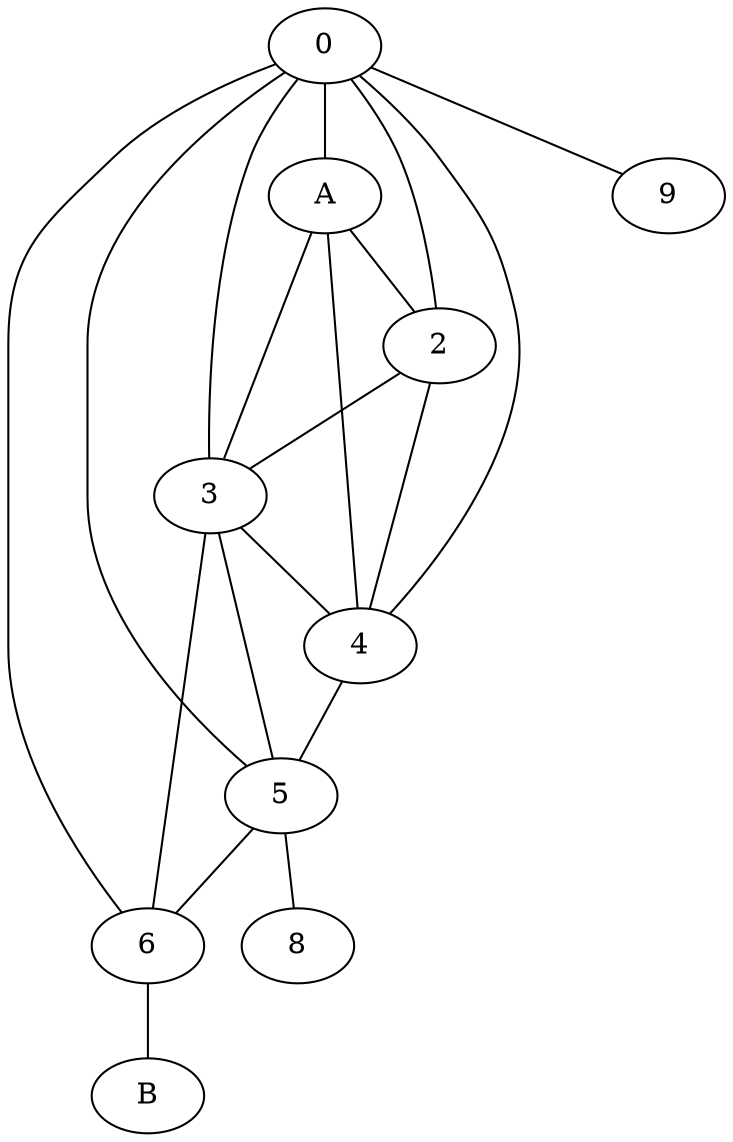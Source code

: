 strict graph "" {
	0	[CNOT_depol=0.98,
		F_g=0.98,
		F_prep=0.99,
		Fm=0.98,
		Latt=22,
		MP_to_IP=False,
		T1=0.1,
		T2=0.1,
		T3=0,
		T4=0,
		T_prep="6e-06",
		Tamp=9000000000,
		bell_swap_time="6e-06",
		bsm_deph=1,
		bsm_depol=0.98,
		bsm_prob=0.75,
		c=207110.19,
		dark_counts=10,
		distance=150,
		distillation_rounds=0,
		distillation_time="6e-06",
		eps_dist=0.05,
		eps_swap=0.05,
		epsilon_f=0.01,
		epsilon_p=0.02,
		general_distillation=True,
		initial_prep_time="6e-06",
		integration_time="3e-08",
		max_ELG_prob=0.999,
		max_global_prob=0.999,
		meas_deph=1,
		meas_depol=0.98,
		min_ELG_prob=0.9,
		min_global_prob=0.9,
		multi_threading=False,
		n=1,
		number_of_fibres=100000,
		opu_noise=0.9841678750368037,
		pdet=0.95,
		pem=0.95,
		pert=0,
		phase_uncertainty=14.3,
		photon_to_memory_deph=0.998,
		photon_to_memory_depol=0.998,
		pps=0.95,
		seq_distillation=True,
		simulation_type=MP,
		state_prep="Quantum object: dims = [[9, 9], [9, 9]], shape = (81, 81), type = oper, isherm = True
Qobj data =
[[0. 0. 0. ... 0. 0. 0.]
 [0. \
0. 0. ... 0. 0. 0.]
 [0. 0. 0. ... 0. 0. 0.]
 ...
 [0. 0. 0. ... 0. 0. 0.]
 [0. 0. 0. ... 0. 0. 0.]
 [0. 0. 0. ... 0. 0. 0.]]",
		symmetricoptimisation=False,
		target_state="Quantum object: dims = [[9, 9], [9, 9]], shape = (81, 81), type = oper, isherm = True
Qobj data =
[[0. 0. 0. ... 0. 0. 0.]
 [0. \
0. 0. ... 0. 0. 0.]
 [0. 0. 0. ... 0. 0. 0.]
 ...
 [0. 0. 0. ... 0. 0. 0.]
 [0. 0. 0. ... 0. 0. 0.]
 [0. 0. 0. ... 0. 0. 0.]]",
		threshold_fidelity=0.5,
		total_pruning=False,
		true_deterministic_delivery=False,
		type=T,
		uniform_sim=True,
		worst_case=False];
	A	[CNOT_depol=0.98,
		F_g=0.98,
		F_prep=0.99,
		Fm=0.98,
		Latt=22,
		MP_to_IP=False,
		T1=0.1,
		T2=0.1,
		T3=0,
		T4=0,
		T_prep="6e-06",
		Tamp=9000000000,
		bell_swap_time="6e-06",
		bsm_deph=1,
		bsm_depol=0.98,
		bsm_prob=0.75,
		c=207110.19,
		dark_counts=10,
		distance=150,
		distillation_rounds=0,
		distillation_time="6e-06",
		eps_dist=0.05,
		eps_swap=0.05,
		epsilon_f=0.01,
		epsilon_p=0.02,
		general_distillation=True,
		initial_prep_time="6e-06",
		integration_time="3e-08",
		max_ELG_prob=0.999,
		max_global_prob=0.999,
		meas_deph=1,
		meas_depol=0.98,
		min_ELG_prob=0.9,
		min_global_prob=0.9,
		multi_threading=False,
		n=1,
		number_of_fibres=100000,
		opu_noise=0.9841678750368037,
		pdet=0.95,
		pem=0.95,
		pert=0,
		phase_uncertainty=14.3,
		photon_to_memory_deph=0.998,
		photon_to_memory_depol=0.998,
		pps=0.95,
		seq_distillation=True,
		simulation_type=MP,
		state_prep="Quantum object: dims = [[9, 9], [9, 9]], shape = (81, 81), type = oper, isherm = True
Qobj data =
[[0. 0. 0. ... 0. 0. 0.]
 [0. \
0. 0. ... 0. 0. 0.]
 [0. 0. 0. ... 0. 0. 0.]
 ...
 [0. 0. 0. ... 0. 0. 0.]
 [0. 0. 0. ... 0. 0. 0.]
 [0. 0. 0. ... 0. 0. 0.]]",
		symmetricoptimisation=False,
		target_state="Quantum object: dims = [[9, 9], [9, 9]], shape = (81, 81), type = oper, isherm = True
Qobj data =
[[0. 0. 0. ... 0. 0. 0.]
 [0. \
0. 0. ... 0. 0. 0.]
 [0. 0. 0. ... 0. 0. 0.]
 ...
 [0. 0. 0. ... 0. 0. 0.]
 [0. 0. 0. ... 0. 0. 0.]
 [0. 0. 0. ... 0. 0. 0.]]",
		threshold_fidelity=0.5,
		total_pruning=False,
		true_deterministic_delivery=False,
		type=T,
		uniform_sim=True,
		worst_case=False];
	0 -- A	[customer=none,
		type=peer];
	2	[CNOT_depol=0.98,
		F_g=0.98,
		F_prep=0.99,
		Fm=0.98,
		Latt=22,
		MP_to_IP=False,
		T1=0.1,
		T2=0.1,
		T3=0,
		T4=0,
		T_prep="6e-06",
		Tamp=9000000000,
		bell_swap_time="6e-06",
		bsm_deph=1,
		bsm_depol=0.98,
		bsm_prob=0.75,
		c=207110.19,
		dark_counts=10,
		distance=150,
		distillation_rounds=0,
		distillation_time="6e-06",
		eps_dist=0.05,
		eps_swap=0.05,
		epsilon_f=0.01,
		epsilon_p=0.02,
		general_distillation=True,
		initial_prep_time="6e-06",
		integration_time="3e-08",
		max_ELG_prob=0.999,
		max_global_prob=0.999,
		meas_deph=1,
		meas_depol=0.98,
		min_ELG_prob=0.9,
		min_global_prob=0.9,
		multi_threading=False,
		n=1,
		number_of_fibres=100000,
		opu_noise=0.9841678750368037,
		pdet=0.95,
		pem=0.95,
		pert=0,
		phase_uncertainty=14.3,
		photon_to_memory_deph=0.998,
		photon_to_memory_depol=0.998,
		pps=0.95,
		seq_distillation=True,
		simulation_type=MP,
		state_prep="Quantum object: dims = [[9, 9], [9, 9]], shape = (81, 81), type = oper, isherm = True
Qobj data =
[[0. 0. 0. ... 0. 0. 0.]
 [0. \
0. 0. ... 0. 0. 0.]
 [0. 0. 0. ... 0. 0. 0.]
 ...
 [0. 0. 0. ... 0. 0. 0.]
 [0. 0. 0. ... 0. 0. 0.]
 [0. 0. 0. ... 0. 0. 0.]]",
		symmetricoptimisation=False,
		target_state="Quantum object: dims = [[9, 9], [9, 9]], shape = (81, 81), type = oper, isherm = True
Qobj data =
[[0. 0. 0. ... 0. 0. 0.]
 [0. \
0. 0. ... 0. 0. 0.]
 [0. 0. 0. ... 0. 0. 0.]
 ...
 [0. 0. 0. ... 0. 0. 0.]
 [0. 0. 0. ... 0. 0. 0.]
 [0. 0. 0. ... 0. 0. 0.]]",
		threshold_fidelity=0.5,
		total_pruning=False,
		true_deterministic_delivery=False,
		type=T,
		uniform_sim=True,
		worst_case=False];
	0 -- 2	[customer=none,
		type=peer];
	3	[CNOT_depol=0.98,
		F_g=0.98,
		F_prep=0.99,
		Fm=0.98,
		Latt=22,
		MP_to_IP=False,
		T1=0.1,
		T2=0.1,
		T3=0,
		T4=0,
		T_prep="6e-06",
		Tamp=9000000000,
		bell_swap_time="6e-06",
		bsm_deph=1,
		bsm_depol=0.98,
		bsm_prob=0.75,
		c=207110.19,
		dark_counts=10,
		distance=150,
		distillation_rounds=0,
		distillation_time="6e-06",
		eps_dist=0.05,
		eps_swap=0.05,
		epsilon_f=0.01,
		epsilon_p=0.02,
		general_distillation=True,
		initial_prep_time="6e-06",
		integration_time="3e-08",
		max_ELG_prob=0.999,
		max_global_prob=0.999,
		meas_deph=1,
		meas_depol=0.98,
		min_ELG_prob=0.9,
		min_global_prob=0.9,
		multi_threading=False,
		n=1,
		number_of_fibres=100000,
		opu_noise=0.9841678750368037,
		pdet=0.95,
		pem=0.95,
		pert=0,
		phase_uncertainty=14.3,
		photon_to_memory_deph=0.998,
		photon_to_memory_depol=0.998,
		pps=0.95,
		seq_distillation=True,
		simulation_type=MP,
		state_prep="Quantum object: dims = [[9, 9], [9, 9]], shape = (81, 81), type = oper, isherm = True
Qobj data =
[[0. 0. 0. ... 0. 0. 0.]
 [0. \
0. 0. ... 0. 0. 0.]
 [0. 0. 0. ... 0. 0. 0.]
 ...
 [0. 0. 0. ... 0. 0. 0.]
 [0. 0. 0. ... 0. 0. 0.]
 [0. 0. 0. ... 0. 0. 0.]]",
		symmetricoptimisation=False,
		target_state="Quantum object: dims = [[9, 9], [9, 9]], shape = (81, 81), type = oper, isherm = True
Qobj data =
[[0. 0. 0. ... 0. 0. 0.]
 [0. \
0. 0. ... 0. 0. 0.]
 [0. 0. 0. ... 0. 0. 0.]
 ...
 [0. 0. 0. ... 0. 0. 0.]
 [0. 0. 0. ... 0. 0. 0.]
 [0. 0. 0. ... 0. 0. 0.]]",
		threshold_fidelity=0.5,
		total_pruning=False,
		true_deterministic_delivery=False,
		type=T,
		uniform_sim=True,
		worst_case=False];
	0 -- 3	[customer=none,
		type=peer];
	4	[CNOT_depol=0.98,
		F_g=0.98,
		F_prep=0.99,
		Fm=0.98,
		Latt=22,
		MP_to_IP=False,
		T1=0.1,
		T2=0.1,
		T3=0,
		T4=0,
		T_prep="6e-06",
		Tamp=9000000000,
		bell_swap_time="6e-06",
		bsm_deph=1,
		bsm_depol=0.98,
		bsm_prob=0.75,
		c=207110.19,
		dark_counts=10,
		distance=150,
		distillation_rounds=0,
		distillation_time="6e-06",
		eps_dist=0.05,
		eps_swap=0.05,
		epsilon_f=0.01,
		epsilon_p=0.02,
		general_distillation=True,
		initial_prep_time="6e-06",
		integration_time="3e-08",
		max_ELG_prob=0.999,
		max_global_prob=0.999,
		meas_deph=1,
		meas_depol=0.98,
		min_ELG_prob=0.9,
		min_global_prob=0.9,
		multi_threading=False,
		n=1,
		number_of_fibres=100000,
		opu_noise=0.9841678750368037,
		pdet=0.95,
		pem=0.95,
		pert=0,
		phase_uncertainty=14.3,
		photon_to_memory_deph=0.998,
		photon_to_memory_depol=0.998,
		pps=0.95,
		seq_distillation=True,
		simulation_type=MP,
		state_prep="Quantum object: dims = [[9, 9], [9, 9]], shape = (81, 81), type = oper, isherm = True
Qobj data =
[[0. 0. 0. ... 0. 0. 0.]
 [0. \
0. 0. ... 0. 0. 0.]
 [0. 0. 0. ... 0. 0. 0.]
 ...
 [0. 0. 0. ... 0. 0. 0.]
 [0. 0. 0. ... 0. 0. 0.]
 [0. 0. 0. ... 0. 0. 0.]]",
		symmetricoptimisation=False,
		target_state="Quantum object: dims = [[9, 9], [9, 9]], shape = (81, 81), type = oper, isherm = True
Qobj data =
[[0. 0. 0. ... 0. 0. 0.]
 [0. \
0. 0. ... 0. 0. 0.]
 [0. 0. 0. ... 0. 0. 0.]
 ...
 [0. 0. 0. ... 0. 0. 0.]
 [0. 0. 0. ... 0. 0. 0.]
 [0. 0. 0. ... 0. 0. 0.]]",
		threshold_fidelity=0.5,
		total_pruning=False,
		true_deterministic_delivery=False,
		type=T,
		uniform_sim=True,
		worst_case=False];
	0 -- 4	[customer=none,
		type=peer];
	5	[CNOT_depol=0.98,
		F_g=0.98,
		F_prep=0.99,
		Fm=0.98,
		Latt=22,
		MP_to_IP=False,
		T1=0.1,
		T2=0.1,
		T3=0,
		T4=0,
		T_prep="6e-06",
		Tamp=9000000000,
		bell_swap_time="6e-06",
		bsm_deph=1,
		bsm_depol=0.98,
		bsm_prob=0.75,
		c=207110.19,
		dark_counts=10,
		distance=150,
		distillation_rounds=0,
		distillation_time="6e-06",
		eps_dist=0.05,
		eps_swap=0.05,
		epsilon_f=0.01,
		epsilon_p=0.02,
		general_distillation=True,
		initial_prep_time="6e-06",
		integration_time="3e-08",
		max_ELG_prob=0.999,
		max_global_prob=0.999,
		meas_deph=1,
		meas_depol=0.98,
		min_ELG_prob=0.9,
		min_global_prob=0.9,
		multi_threading=False,
		n=1,
		number_of_fibres=100000,
		opu_noise=0.9841678750368037,
		pdet=0.95,
		peers=1,
		pem=0.95,
		pert=0,
		phase_uncertainty=14.3,
		photon_to_memory_deph=0.998,
		photon_to_memory_depol=0.998,
		pps=0.95,
		seq_distillation=True,
		simulation_type=MP,
		state_prep="Quantum object: dims = [[9, 9], [9, 9]], shape = (81, 81), type = oper, isherm = True
Qobj data =
[[0. 0. 0. ... 0. 0. 0.]
 [0. \
0. 0. ... 0. 0. 0.]
 [0. 0. 0. ... 0. 0. 0.]
 ...
 [0. 0. 0. ... 0. 0. 0.]
 [0. 0. 0. ... 0. 0. 0.]
 [0. 0. 0. ... 0. 0. 0.]]",
		symmetricoptimisation=False,
		target_state="Quantum object: dims = [[9, 9], [9, 9]], shape = (81, 81), type = oper, isherm = True
Qobj data =
[[0. 0. 0. ... 0. 0. 0.]
 [0. \
0. 0. ... 0. 0. 0.]
 [0. 0. 0. ... 0. 0. 0.]
 ...
 [0. 0. 0. ... 0. 0. 0.]
 [0. 0. 0. ... 0. 0. 0.]
 [0. 0. 0. ... 0. 0. 0.]]",
		threshold_fidelity=0.5,
		total_pruning=False,
		true_deterministic_delivery=False,
		type=M,
		uniform_sim=True,
		worst_case=False];
	0 -- 5	[customer=5,
		type=transit];
	6	[CNOT_depol=0.98,
		F_g=0.98,
		F_prep=0.99,
		Fm=0.98,
		Latt=22,
		MP_to_IP=False,
		T1=0.1,
		T2=0.1,
		T3=0,
		T4=0,
		T_prep="6e-06",
		Tamp=9000000000,
		bell_swap_time="6e-06",
		bsm_deph=1,
		bsm_depol=0.98,
		bsm_prob=0.75,
		c=207110.19,
		dark_counts=10,
		distance=150,
		distillation_rounds=0,
		distillation_time="6e-06",
		eps_dist=0.05,
		eps_swap=0.05,
		epsilon_f=0.01,
		epsilon_p=0.02,
		general_distillation=True,
		initial_prep_time="6e-06",
		integration_time="3e-08",
		max_ELG_prob=0.999,
		max_global_prob=0.999,
		meas_deph=1,
		meas_depol=0.98,
		min_ELG_prob=0.9,
		min_global_prob=0.9,
		multi_threading=False,
		n=1,
		number_of_fibres=100000,
		opu_noise=0.9841678750368037,
		pdet=0.95,
		peers=1,
		pem=0.95,
		pert=0,
		phase_uncertainty=14.3,
		photon_to_memory_deph=0.998,
		photon_to_memory_depol=0.998,
		pps=0.95,
		seq_distillation=True,
		simulation_type=MP,
		state_prep="Quantum object: dims = [[9, 9], [9, 9]], shape = (81, 81), type = oper, isherm = True
Qobj data =
[[0. 0. 0. ... 0. 0. 0.]
 [0. \
0. 0. ... 0. 0. 0.]
 [0. 0. 0. ... 0. 0. 0.]
 ...
 [0. 0. 0. ... 0. 0. 0.]
 [0. 0. 0. ... 0. 0. 0.]
 [0. 0. 0. ... 0. 0. 0.]]",
		symmetricoptimisation=False,
		target_state="Quantum object: dims = [[9, 9], [9, 9]], shape = (81, 81), type = oper, isherm = True
Qobj data =
[[0. 0. 0. ... 0. 0. 0.]
 [0. \
0. 0. ... 0. 0. 0.]
 [0. 0. 0. ... 0. 0. 0.]
 ...
 [0. 0. 0. ... 0. 0. 0.]
 [0. 0. 0. ... 0. 0. 0.]
 [0. 0. 0. ... 0. 0. 0.]]",
		threshold_fidelity=0.5,
		total_pruning=False,
		true_deterministic_delivery=False,
		type=M,
		uniform_sim=True,
		worst_case=False];
	0 -- 6	[customer=6,
		type=transit];
	9	[CNOT_depol=0.98,
		F_g=0.98,
		F_prep=0.99,
		Fm=0.98,
		Latt=22,
		MP_to_IP=False,
		T1=0.1,
		T2=0.1,
		T3=0,
		T4=0,
		T_prep="6e-06",
		Tamp=9000000000,
		bell_swap_time="6e-06",
		bsm_deph=1,
		bsm_depol=0.98,
		bsm_prob=0.75,
		c=207110.19,
		dark_counts=10,
		distance=150,
		distillation_rounds=0,
		distillation_time="6e-06",
		eps_dist=0.05,
		eps_swap=0.05,
		epsilon_f=0.01,
		epsilon_p=0.02,
		general_distillation=True,
		initial_prep_time="6e-06",
		integration_time="3e-08",
		max_ELG_prob=0.999,
		max_global_prob=0.999,
		meas_deph=1,
		meas_depol=0.98,
		min_ELG_prob=0.9,
		min_global_prob=0.9,
		multi_threading=False,
		n=1,
		number_of_fibres=100000,
		opu_noise=0.9841678750368037,
		pdet=0.95,
		peers=0,
		pem=0.95,
		pert=0,
		phase_uncertainty=14.3,
		photon_to_memory_deph=0.998,
		photon_to_memory_depol=0.998,
		pps=0.95,
		seq_distillation=True,
		simulation_type=MP,
		state_prep="Quantum object: dims = [[9, 9], [9, 9]], shape = (81, 81), type = oper, isherm = True
Qobj data =
[[0. 0. 0. ... 0. 0. 0.]
 [0. \
0. 0. ... 0. 0. 0.]
 [0. 0. 0. ... 0. 0. 0.]
 ...
 [0. 0. 0. ... 0. 0. 0.]
 [0. 0. 0. ... 0. 0. 0.]
 [0. 0. 0. ... 0. 0. 0.]]",
		symmetricoptimisation=False,
		target_state="Quantum object: dims = [[9, 9], [9, 9]], shape = (81, 81), type = oper, isherm = True
Qobj data =
[[0. 0. 0. ... 0. 0. 0.]
 [0. \
0. 0. ... 0. 0. 0.]
 [0. 0. 0. ... 0. 0. 0.]
 ...
 [0. 0. 0. ... 0. 0. 0.]
 [0. 0. 0. ... 0. 0. 0.]
 [0. 0. 0. ... 0. 0. 0.]]",
		threshold_fidelity=0.5,
		total_pruning=False,
		true_deterministic_delivery=False,
		type=C,
		uniform_sim=True,
		worst_case=False];
	0 -- 9	[customer=9,
		type=transit];
	A -- 2	[customer=none,
		type=peer];
	A -- 3	[customer=none,
		type=peer];
	A -- 4	[customer=none,
		type=peer];
	2 -- 3	[customer=none,
		type=peer];
	2 -- 4	[customer=none,
		type=peer];
	3 -- 4	[customer=none,
		type=peer];
	3 -- 5	[customer=5,
		type=transit];
	3 -- 6	[customer=6,
		type=transit];
	4 -- 5	[customer=5,
		type=transit];
	5 -- 6	[customer=none,
		type=peer];
	8	[CNOT_depol=0.98,
		F_g=0.98,
		F_prep=0.99,
		Fm=0.98,
		Latt=22,
		MP_to_IP=False,
		T1=0.1,
		T2=0.1,
		T3=0,
		T4=0,
		T_prep="6e-06",
		Tamp=9000000000,
		bell_swap_time="6e-06",
		bsm_deph=1,
		bsm_depol=0.98,
		bsm_prob=0.75,
		c=207110.19,
		dark_counts=10,
		distance=150,
		distillation_rounds=0,
		distillation_time="6e-06",
		eps_dist=0.05,
		eps_swap=0.05,
		epsilon_f=0.01,
		epsilon_p=0.02,
		general_distillation=True,
		initial_prep_time="6e-06",
		integration_time="3e-08",
		max_ELG_prob=0.999,
		max_global_prob=0.999,
		meas_deph=1,
		meas_depol=0.98,
		min_ELG_prob=0.9,
		min_global_prob=0.9,
		multi_threading=False,
		n=1,
		number_of_fibres=100000,
		opu_noise=0.9841678750368037,
		pdet=0.95,
		peers=0,
		pem=0.95,
		pert=0,
		phase_uncertainty=14.3,
		photon_to_memory_deph=0.998,
		photon_to_memory_depol=0.998,
		pps=0.95,
		seq_distillation=True,
		simulation_type=MP,
		state_prep="Quantum object: dims = [[9, 9], [9, 9]], shape = (81, 81), type = oper, isherm = True
Qobj data =
[[0. 0. 0. ... 0. 0. 0.]
 [0. \
0. 0. ... 0. 0. 0.]
 [0. 0. 0. ... 0. 0. 0.]
 ...
 [0. 0. 0. ... 0. 0. 0.]
 [0. 0. 0. ... 0. 0. 0.]
 [0. 0. 0. ... 0. 0. 0.]]",
		symmetricoptimisation=False,
		target_state="Quantum object: dims = [[9, 9], [9, 9]], shape = (81, 81), type = oper, isherm = True
Qobj data =
[[0. 0. 0. ... 0. 0. 0.]
 [0. \
0. 0. ... 0. 0. 0.]
 [0. 0. 0. ... 0. 0. 0.]
 ...
 [0. 0. 0. ... 0. 0. 0.]
 [0. 0. 0. ... 0. 0. 0.]
 [0. 0. 0. ... 0. 0. 0.]]",
		threshold_fidelity=0.5,
		total_pruning=False,
		true_deterministic_delivery=False,
		type=C,
		uniform_sim=True,
		worst_case=False];
	5 -- 8	[customer=8,
		type=transit];
	B	[CNOT_depol=0.98,
		F_g=0.98,
		F_prep=0.99,
		Fm=0.98,
		Latt=22,
		MP_to_IP=False,
		T1=0.1,
		T2=0.1,
		T3=0,
		T4=0,
		T_prep="6e-06",
		Tamp=9000000000,
		bell_swap_time="6e-06",
		bsm_deph=1,
		bsm_depol=0.98,
		bsm_prob=0.75,
		c=207110.19,
		dark_counts=10,
		distance=150,
		distillation_rounds=0,
		distillation_time="6e-06",
		eps_dist=0.05,
		eps_swap=0.05,
		epsilon_f=0.01,
		epsilon_p=0.02,
		general_distillation=True,
		initial_prep_time="6e-06",
		integration_time="3e-08",
		max_ELG_prob=0.999,
		max_global_prob=0.999,
		meas_deph=1,
		meas_depol=0.98,
		min_ELG_prob=0.9,
		min_global_prob=0.9,
		multi_threading=False,
		n=1,
		number_of_fibres=100000,
		opu_noise=0.9841678750368037,
		pdet=0.95,
		peers=0,
		pem=0.95,
		pert=0,
		phase_uncertainty=14.3,
		photon_to_memory_deph=0.998,
		photon_to_memory_depol=0.998,
		pps=0.95,
		seq_distillation=True,
		simulation_type=MP,
		state_prep="Quantum object: dims = [[9, 9], [9, 9]], shape = (81, 81), type = oper, isherm = True
Qobj data =
[[0. 0. 0. ... 0. 0. 0.]
 [0. \
0. 0. ... 0. 0. 0.]
 [0. 0. 0. ... 0. 0. 0.]
 ...
 [0. 0. 0. ... 0. 0. 0.]
 [0. 0. 0. ... 0. 0. 0.]
 [0. 0. 0. ... 0. 0. 0.]]",
		symmetricoptimisation=False,
		target_state="Quantum object: dims = [[9, 9], [9, 9]], shape = (81, 81), type = oper, isherm = True
Qobj data =
[[0. 0. 0. ... 0. 0. 0.]
 [0. \
0. 0. ... 0. 0. 0.]
 [0. 0. 0. ... 0. 0. 0.]
 ...
 [0. 0. 0. ... 0. 0. 0.]
 [0. 0. 0. ... 0. 0. 0.]
 [0. 0. 0. ... 0. 0. 0.]]",
		threshold_fidelity=0.5,
		total_pruning=False,
		true_deterministic_delivery=False,
		type=C,
		uniform_sim=True,
		worst_case=False];
	6 -- B	[customer=7,
		type=transit];
}
